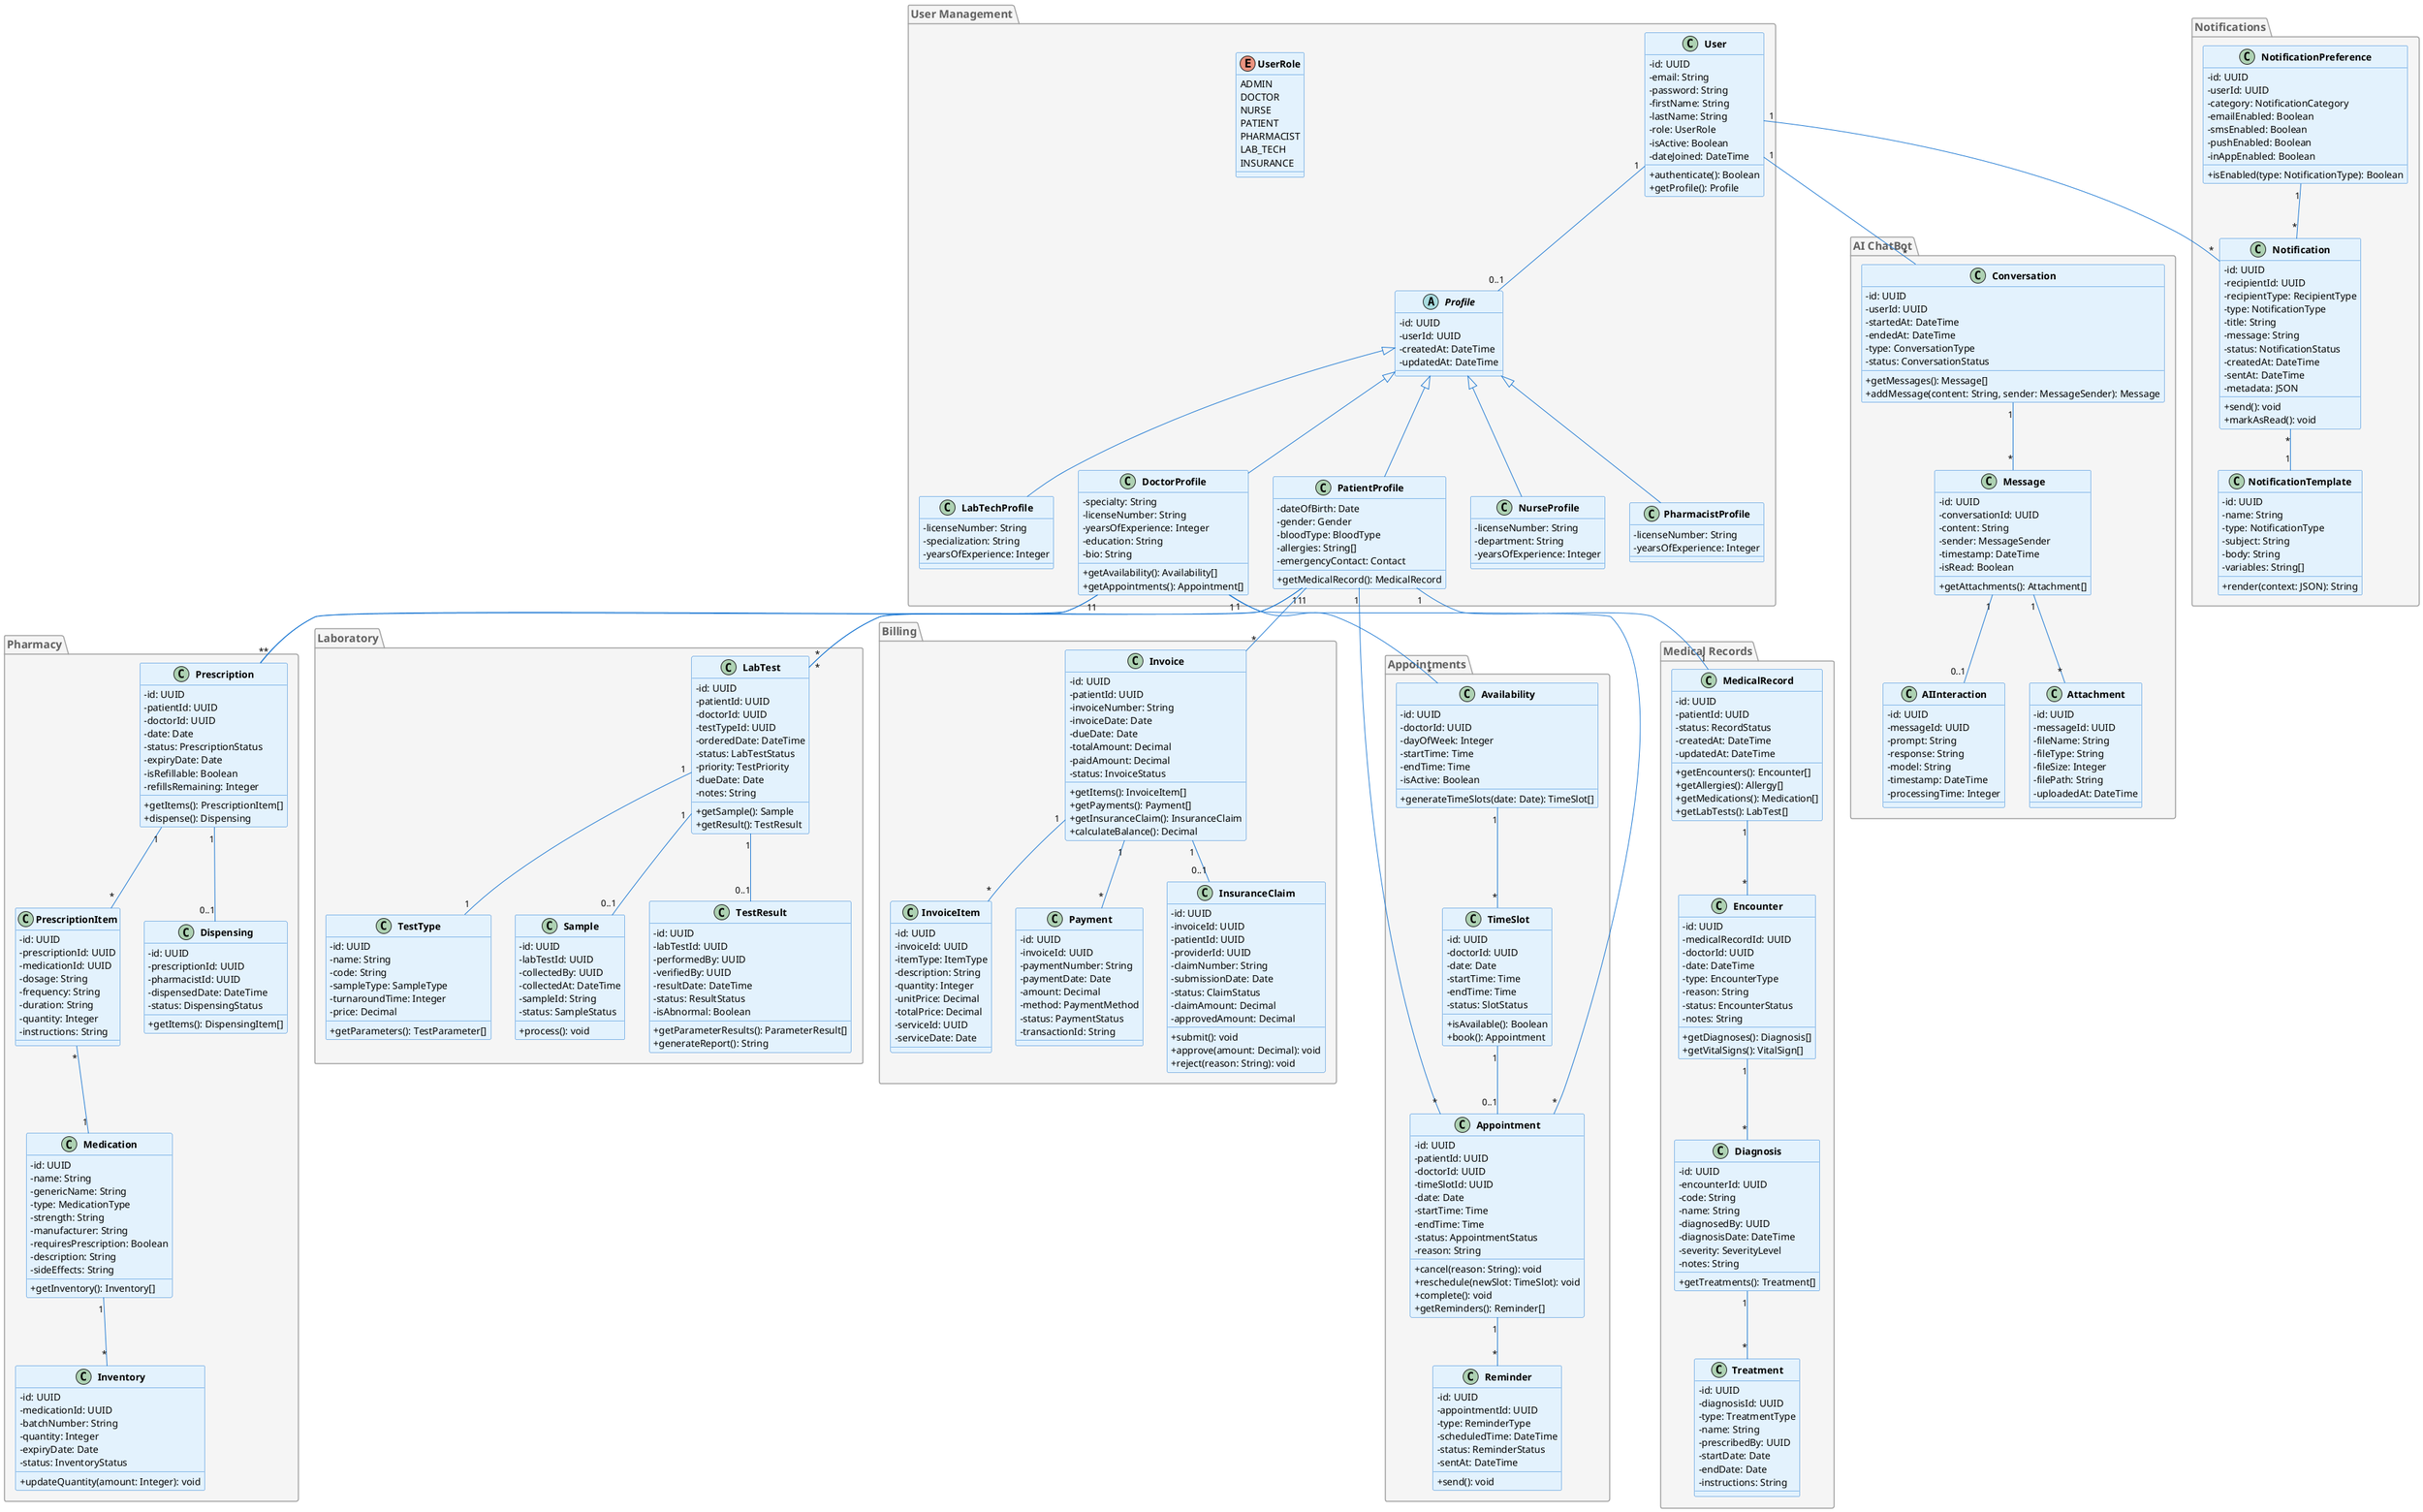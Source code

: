 @startuml
' Healthcare System - Overall Class Diagram
' Compatible with Visual Paradigm

' Style settings
skinparam classAttributeIconSize 0
skinparam classFontStyle bold
skinparam classFontSize 14
skinparam classBackgroundColor #E3F2FD
skinparam classBorderColor #1976D2
skinparam classArrowColor #1976D2
skinparam packageBackgroundColor #F5F5F5
skinparam packageBorderColor #9E9E9E
skinparam packageFontStyle bold
skinparam packageFontSize 16
skinparam packageFontColor #616161
skinparam stereotypeFontSize 12
skinparam stereotypeFontStyle italic
skinparam stereotypeFontColor #757575

' Package definitions
package "User Management" {
  class User {
    -id: UUID
    -email: String
    -password: String
    -firstName: String
    -lastName: String
    -role: UserRole
    -isActive: Boolean
    -dateJoined: DateTime
    +authenticate(): Boolean
    +getProfile(): Profile
  }
  
  abstract class Profile {
    -id: UUID
    -userId: UUID
    -createdAt: DateTime
    -updatedAt: DateTime
  }
  
  class PatientProfile {
    -dateOfBirth: Date
    -gender: Gender
    -bloodType: BloodType
    -allergies: String[]
    -emergencyContact: Contact
    +getMedicalRecord(): MedicalRecord
  }
  
  class DoctorProfile {
    -specialty: String
    -licenseNumber: String
    -yearsOfExperience: Integer
    -education: String
    -bio: String
    +getAvailability(): Availability[]
    +getAppointments(): Appointment[]
  }
  
  class NurseProfile {
    -licenseNumber: String
    -department: String
    -yearsOfExperience: Integer
  }
  
  class PharmacistProfile {
    -licenseNumber: String
    -yearsOfExperience: Integer
  }
  
  class LabTechProfile {
    -licenseNumber: String
    -specialization: String
    -yearsOfExperience: Integer
  }
  
  enum UserRole {
    ADMIN
    DOCTOR
    NURSE
    PATIENT
    PHARMACIST
    LAB_TECH
    INSURANCE
  }
  
  User "1" -- "0..1" Profile
  Profile <|-- PatientProfile
  Profile <|-- DoctorProfile
  Profile <|-- NurseProfile
  Profile <|-- PharmacistProfile
  Profile <|-- LabTechProfile
}

package "Medical Records" {
  class MedicalRecord {
    -id: UUID
    -patientId: UUID
    -status: RecordStatus
    -createdAt: DateTime
    -updatedAt: DateTime
    +getEncounters(): Encounter[]
    +getAllergies(): Allergy[]
    +getMedications(): Medication[]
    +getLabTests(): LabTest[]
  }
  
  class Encounter {
    -id: UUID
    -medicalRecordId: UUID
    -doctorId: UUID
    -date: DateTime
    -type: EncounterType
    -reason: String
    -status: EncounterStatus
    -notes: String
    +getDiagnoses(): Diagnosis[]
    +getVitalSigns(): VitalSign[]
  }
  
  class Diagnosis {
    -id: UUID
    -encounterId: UUID
    -code: String
    -name: String
    -diagnosedBy: UUID
    -diagnosisDate: DateTime
    -severity: SeverityLevel
    -notes: String
    +getTreatments(): Treatment[]
  }
  
  class Treatment {
    -id: UUID
    -diagnosisId: UUID
    -type: TreatmentType
    -name: String
    -prescribedBy: UUID
    -startDate: Date
    -endDate: Date
    -instructions: String
  }
  
  MedicalRecord "1" -- "*" Encounter
  Encounter "1" -- "*" Diagnosis
  Diagnosis "1" -- "*" Treatment
}

package "Appointments" {
  class Availability {
    -id: UUID
    -doctorId: UUID
    -dayOfWeek: Integer
    -startTime: Time
    -endTime: Time
    -isActive: Boolean
    +generateTimeSlots(date: Date): TimeSlot[]
  }
  
  class TimeSlot {
    -id: UUID
    -doctorId: UUID
    -date: Date
    -startTime: Time
    -endTime: Time
    -status: SlotStatus
    +isAvailable(): Boolean
    +book(): Appointment
  }
  
  class Appointment {
    -id: UUID
    -patientId: UUID
    -doctorId: UUID
    -timeSlotId: UUID
    -date: Date
    -startTime: Time
    -endTime: Time
    -status: AppointmentStatus
    -reason: String
    +cancel(reason: String): void
    +reschedule(newSlot: TimeSlot): void
    +complete(): void
    +getReminders(): Reminder[]
  }
  
  class Reminder {
    -id: UUID
    -appointmentId: UUID
    -type: ReminderType
    -scheduledTime: DateTime
    -status: ReminderStatus
    -sentAt: DateTime
    +send(): void
  }
  
  Availability "1" -- "*" TimeSlot
  TimeSlot "1" -- "0..1" Appointment
  Appointment "1" -- "*" Reminder
}

package "Pharmacy" {
  class Medication {
    -id: UUID
    -name: String
    -genericName: String
    -type: MedicationType
    -strength: String
    -manufacturer: String
    -requiresPrescription: Boolean
    -description: String
    -sideEffects: String
    +getInventory(): Inventory[]
  }
  
  class Prescription {
    -id: UUID
    -patientId: UUID
    -doctorId: UUID
    -date: Date
    -status: PrescriptionStatus
    -expiryDate: Date
    -isRefillable: Boolean
    -refillsRemaining: Integer
    +getItems(): PrescriptionItem[]
    +dispense(): Dispensing
  }
  
  class PrescriptionItem {
    -id: UUID
    -prescriptionId: UUID
    -medicationId: UUID
    -dosage: String
    -frequency: String
    -duration: String
    -quantity: Integer
    -instructions: String
  }
  
  class Inventory {
    -id: UUID
    -medicationId: UUID
    -batchNumber: String
    -quantity: Integer
    -expiryDate: Date
    -status: InventoryStatus
    +updateQuantity(amount: Integer): void
  }
  
  class Dispensing {
    -id: UUID
    -prescriptionId: UUID
    -pharmacistId: UUID
    -dispensedDate: DateTime
    -status: DispensingStatus
    +getItems(): DispensingItem[]
  }
  
  Prescription "1" -- "*" PrescriptionItem
  PrescriptionItem "*" -- "1" Medication
  Medication "1" -- "*" Inventory
  Prescription "1" -- "0..1" Dispensing
}

package "Laboratory" {
  class LabTest {
    -id: UUID
    -patientId: UUID
    -doctorId: UUID
    -testTypeId: UUID
    -orderedDate: DateTime
    -status: LabTestStatus
    -priority: TestPriority
    -dueDate: Date
    -notes: String
    +getSample(): Sample
    +getResult(): TestResult
  }
  
  class TestType {
    -id: UUID
    -name: String
    -code: String
    -sampleType: SampleType
    -turnaroundTime: Integer
    -price: Decimal
    +getParameters(): TestParameter[]
  }
  
  class Sample {
    -id: UUID
    -labTestId: UUID
    -collectedBy: UUID
    -collectedAt: DateTime
    -sampleId: String
    -status: SampleStatus
    +process(): void
  }
  
  class TestResult {
    -id: UUID
    -labTestId: UUID
    -performedBy: UUID
    -verifiedBy: UUID
    -resultDate: DateTime
    -status: ResultStatus
    -isAbnormal: Boolean
    +getParameterResults(): ParameterResult[]
    +generateReport(): String
  }
  
  LabTest "1" -- "1" TestType
  LabTest "1" -- "0..1" Sample
  LabTest "1" -- "0..1" TestResult
}

package "Billing" {
  class Invoice {
    -id: UUID
    -patientId: UUID
    -invoiceNumber: String
    -invoiceDate: Date
    -dueDate: Date
    -totalAmount: Decimal
    -paidAmount: Decimal
    -status: InvoiceStatus
    +getItems(): InvoiceItem[]
    +getPayments(): Payment[]
    +getInsuranceClaim(): InsuranceClaim
    +calculateBalance(): Decimal
  }
  
  class InvoiceItem {
    -id: UUID
    -invoiceId: UUID
    -itemType: ItemType
    -description: String
    -quantity: Integer
    -unitPrice: Decimal
    -totalPrice: Decimal
    -serviceId: UUID
    -serviceDate: Date
  }
  
  class Payment {
    -id: UUID
    -invoiceId: UUID
    -paymentNumber: String
    -paymentDate: Date
    -amount: Decimal
    -method: PaymentMethod
    -status: PaymentStatus
    -transactionId: String
  }
  
  class InsuranceClaim {
    -id: UUID
    -invoiceId: UUID
    -patientId: UUID
    -providerId: UUID
    -claimNumber: String
    -submissionDate: Date
    -status: ClaimStatus
    -claimAmount: Decimal
    -approvedAmount: Decimal
    +submit(): void
    +approve(amount: Decimal): void
    +reject(reason: String): void
  }
  
  Invoice "1" -- "*" InvoiceItem
  Invoice "1" -- "*" Payment
  Invoice "1" -- "0..1" InsuranceClaim
}

package "Notifications" {
  class Notification {
    -id: UUID
    -recipientId: UUID
    -recipientType: RecipientType
    -type: NotificationType
    -title: String
    -message: String
    -status: NotificationStatus
    -createdAt: DateTime
    -sentAt: DateTime
    -metadata: JSON
    +send(): void
    +markAsRead(): void
  }
  
  class NotificationTemplate {
    -id: UUID
    -name: String
    -type: NotificationType
    -subject: String
    -body: String
    -variables: String[]
    +render(context: JSON): String
  }
  
  class NotificationPreference {
    -id: UUID
    -userId: UUID
    -category: NotificationCategory
    -emailEnabled: Boolean
    -smsEnabled: Boolean
    -pushEnabled: Boolean
    -inAppEnabled: Boolean
    +isEnabled(type: NotificationType): Boolean
  }
  
  Notification "*" -- "1" NotificationTemplate
  NotificationPreference "1" -- "*" Notification
}

package "AI ChatBot" {
  class Conversation {
    -id: UUID
    -userId: UUID
    -startedAt: DateTime
    -endedAt: DateTime
    -type: ConversationType
    -status: ConversationStatus
    +getMessages(): Message[]
    +addMessage(content: String, sender: MessageSender): Message
  }
  
  class Message {
    -id: UUID
    -conversationId: UUID
    -content: String
    -sender: MessageSender
    -timestamp: DateTime
    -isRead: Boolean
    +getAttachments(): Attachment[]
  }
  
  class AIInteraction {
    -id: UUID
    -messageId: UUID
    -prompt: String
    -response: String
    -model: String
    -timestamp: DateTime
    -processingTime: Integer
  }
  
  class Attachment {
    -id: UUID
    -messageId: UUID
    -fileName: String
    -fileType: String
    -fileSize: Integer
    -filePath: String
    -uploadedAt: DateTime
  }
  
  Conversation "1" -- "*" Message
  Message "1" -- "0..1" AIInteraction
  Message "1" -- "*" Attachment
}

' Cross-package relationships
PatientProfile "1" -- "1" MedicalRecord
DoctorProfile "1" -- "*" Availability
PatientProfile "1" -- "*" Appointment
DoctorProfile "1" -- "*" Appointment
PatientProfile "1" -- "*" Prescription
DoctorProfile "1" -- "*" Prescription
PatientProfile "1" -- "*" LabTest
DoctorProfile "1" -- "*" LabTest
PatientProfile "1" -- "*" Invoice
User "1" -- "*" Notification
User "1" -- "*" Conversation

@enduml
